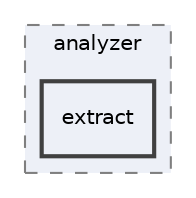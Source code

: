 digraph "/Users/jlu/zeek/src/file_analysis/analyzer/extract"
{
 // LATEX_PDF_SIZE
  edge [fontname="Helvetica",fontsize="10",labelfontname="Helvetica",labelfontsize="10"];
  node [fontname="Helvetica",fontsize="10",shape=record];
  compound=true
  subgraph clusterdir_c6068b60a0d16f263d9ede7ca7d07b47 {
    graph [ bgcolor="#edf0f7", pencolor="grey50", style="filled,dashed,", label="analyzer", fontname="Helvetica", fontsize="10", URL="dir_c6068b60a0d16f263d9ede7ca7d07b47.html"]
  dir_d50648c59c93d7690794d69744ce0301 [shape=box, label="extract", style="filled,bold,", fillcolor="#edf0f7", color="grey25", URL="dir_d50648c59c93d7690794d69744ce0301.html"];
  }
}
